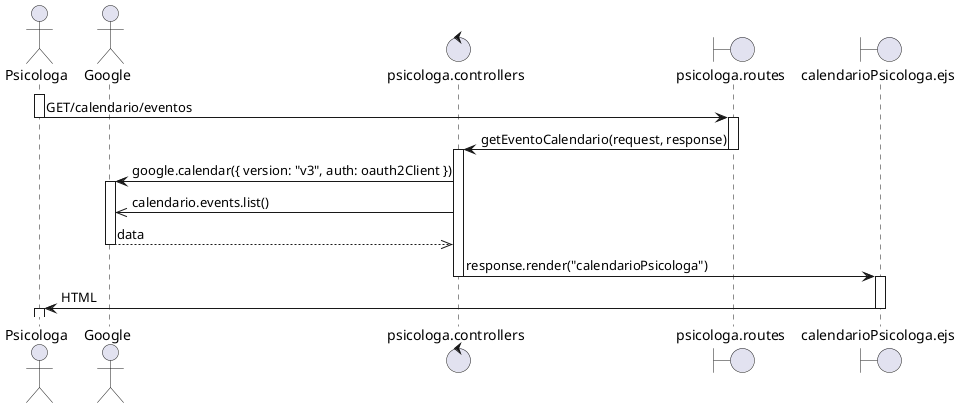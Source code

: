 @startuml   consultaCalendario

actor       Psicologa              as a1
actor       Google                 as a2
control psicologa.controllers      as a3
boundary    psicologa.routes       as a4
boundary calendarioPsicologa.ejs   as a5

activate a1
a1 -> a4: GET/calendario/eventos
deactivate a1
activate a4
a4 -> a3: getEventoCalendario(request, response)
deactivate a4
activate a3
a3 -> a2: google.calendar({ version: "v3", auth: oauth2Client })
activate a2
a3 ->> a2: calendario.events.list()
a2 -->> a3: data
deactivate a2
a3 -> a5: response.render("calendarioPsicologa")
deactivate a3
activate a5
a5 -> a1: HTML
deactivate a5
activate a1




@enduml